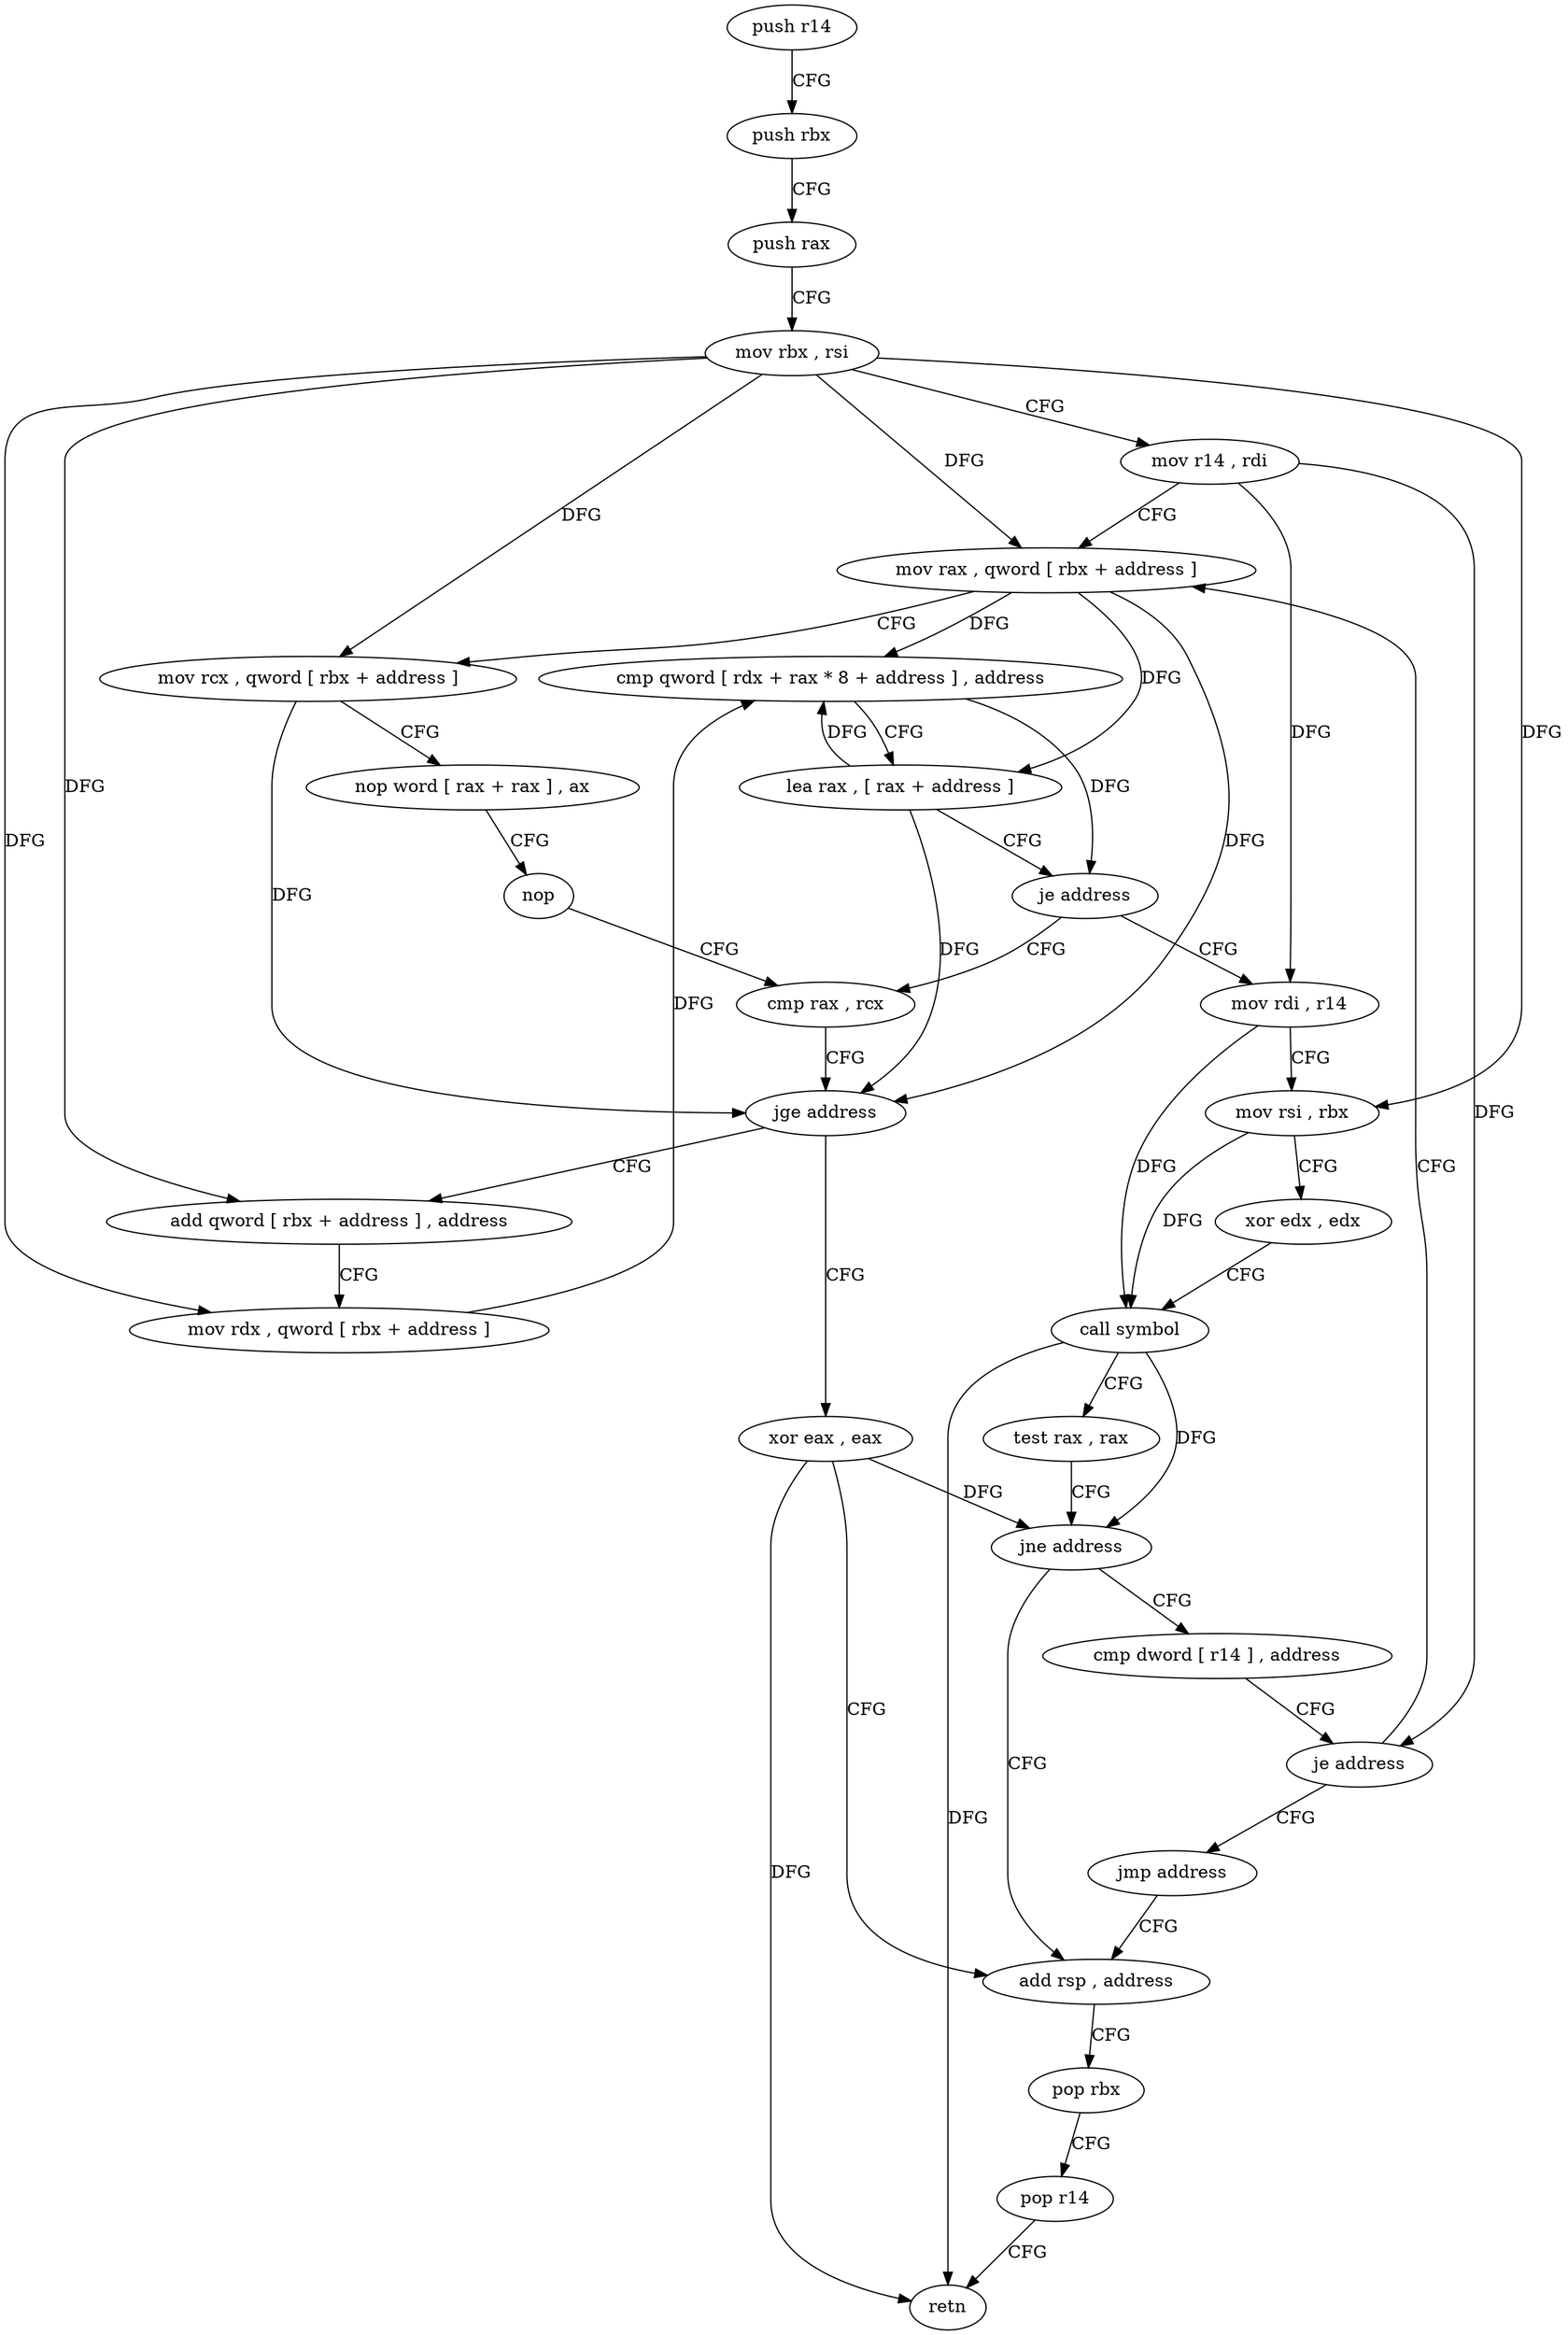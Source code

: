digraph "func" {
"4249552" [label = "push r14" ]
"4249554" [label = "push rbx" ]
"4249555" [label = "push rax" ]
"4249556" [label = "mov rbx , rsi" ]
"4249559" [label = "mov r14 , rdi" ]
"4249562" [label = "mov rax , qword [ rbx + address ]" ]
"4249639" [label = "xor eax , eax" ]
"4249641" [label = "add rsp , address" ]
"4249589" [label = "add qword [ rbx + address ] , address" ]
"4249594" [label = "mov rdx , qword [ rbx + address ]" ]
"4249601" [label = "cmp qword [ rdx + rax * 8 + address ] , address" ]
"4249607" [label = "lea rax , [ rax + address ]" ]
"4249611" [label = "je address" ]
"4249584" [label = "cmp rax , rcx" ]
"4249613" [label = "mov rdi , r14" ]
"4249587" [label = "jge address" ]
"4249616" [label = "mov rsi , rbx" ]
"4249619" [label = "xor edx , edx" ]
"4249621" [label = "call symbol" ]
"4249626" [label = "test rax , rax" ]
"4249629" [label = "jne address" ]
"4249631" [label = "cmp dword [ r14 ] , address" ]
"4249645" [label = "pop rbx" ]
"4249646" [label = "pop r14" ]
"4249648" [label = "retn" ]
"4249635" [label = "je address" ]
"4249637" [label = "jmp address" ]
"4249566" [label = "mov rcx , qword [ rbx + address ]" ]
"4249573" [label = "nop word [ rax + rax ] , ax" ]
"4249583" [label = "nop" ]
"4249552" -> "4249554" [ label = "CFG" ]
"4249554" -> "4249555" [ label = "CFG" ]
"4249555" -> "4249556" [ label = "CFG" ]
"4249556" -> "4249559" [ label = "CFG" ]
"4249556" -> "4249562" [ label = "DFG" ]
"4249556" -> "4249566" [ label = "DFG" ]
"4249556" -> "4249589" [ label = "DFG" ]
"4249556" -> "4249594" [ label = "DFG" ]
"4249556" -> "4249616" [ label = "DFG" ]
"4249559" -> "4249562" [ label = "CFG" ]
"4249559" -> "4249613" [ label = "DFG" ]
"4249559" -> "4249635" [ label = "DFG" ]
"4249562" -> "4249566" [ label = "CFG" ]
"4249562" -> "4249587" [ label = "DFG" ]
"4249562" -> "4249601" [ label = "DFG" ]
"4249562" -> "4249607" [ label = "DFG" ]
"4249639" -> "4249641" [ label = "CFG" ]
"4249639" -> "4249648" [ label = "DFG" ]
"4249639" -> "4249629" [ label = "DFG" ]
"4249641" -> "4249645" [ label = "CFG" ]
"4249589" -> "4249594" [ label = "CFG" ]
"4249594" -> "4249601" [ label = "DFG" ]
"4249601" -> "4249607" [ label = "CFG" ]
"4249601" -> "4249611" [ label = "DFG" ]
"4249607" -> "4249611" [ label = "CFG" ]
"4249607" -> "4249601" [ label = "DFG" ]
"4249607" -> "4249587" [ label = "DFG" ]
"4249611" -> "4249584" [ label = "CFG" ]
"4249611" -> "4249613" [ label = "CFG" ]
"4249584" -> "4249587" [ label = "CFG" ]
"4249613" -> "4249616" [ label = "CFG" ]
"4249613" -> "4249621" [ label = "DFG" ]
"4249587" -> "4249639" [ label = "CFG" ]
"4249587" -> "4249589" [ label = "CFG" ]
"4249616" -> "4249619" [ label = "CFG" ]
"4249616" -> "4249621" [ label = "DFG" ]
"4249619" -> "4249621" [ label = "CFG" ]
"4249621" -> "4249626" [ label = "CFG" ]
"4249621" -> "4249648" [ label = "DFG" ]
"4249621" -> "4249629" [ label = "DFG" ]
"4249626" -> "4249629" [ label = "CFG" ]
"4249629" -> "4249641" [ label = "CFG" ]
"4249629" -> "4249631" [ label = "CFG" ]
"4249631" -> "4249635" [ label = "CFG" ]
"4249645" -> "4249646" [ label = "CFG" ]
"4249646" -> "4249648" [ label = "CFG" ]
"4249635" -> "4249562" [ label = "CFG" ]
"4249635" -> "4249637" [ label = "CFG" ]
"4249637" -> "4249641" [ label = "CFG" ]
"4249566" -> "4249573" [ label = "CFG" ]
"4249566" -> "4249587" [ label = "DFG" ]
"4249573" -> "4249583" [ label = "CFG" ]
"4249583" -> "4249584" [ label = "CFG" ]
}
